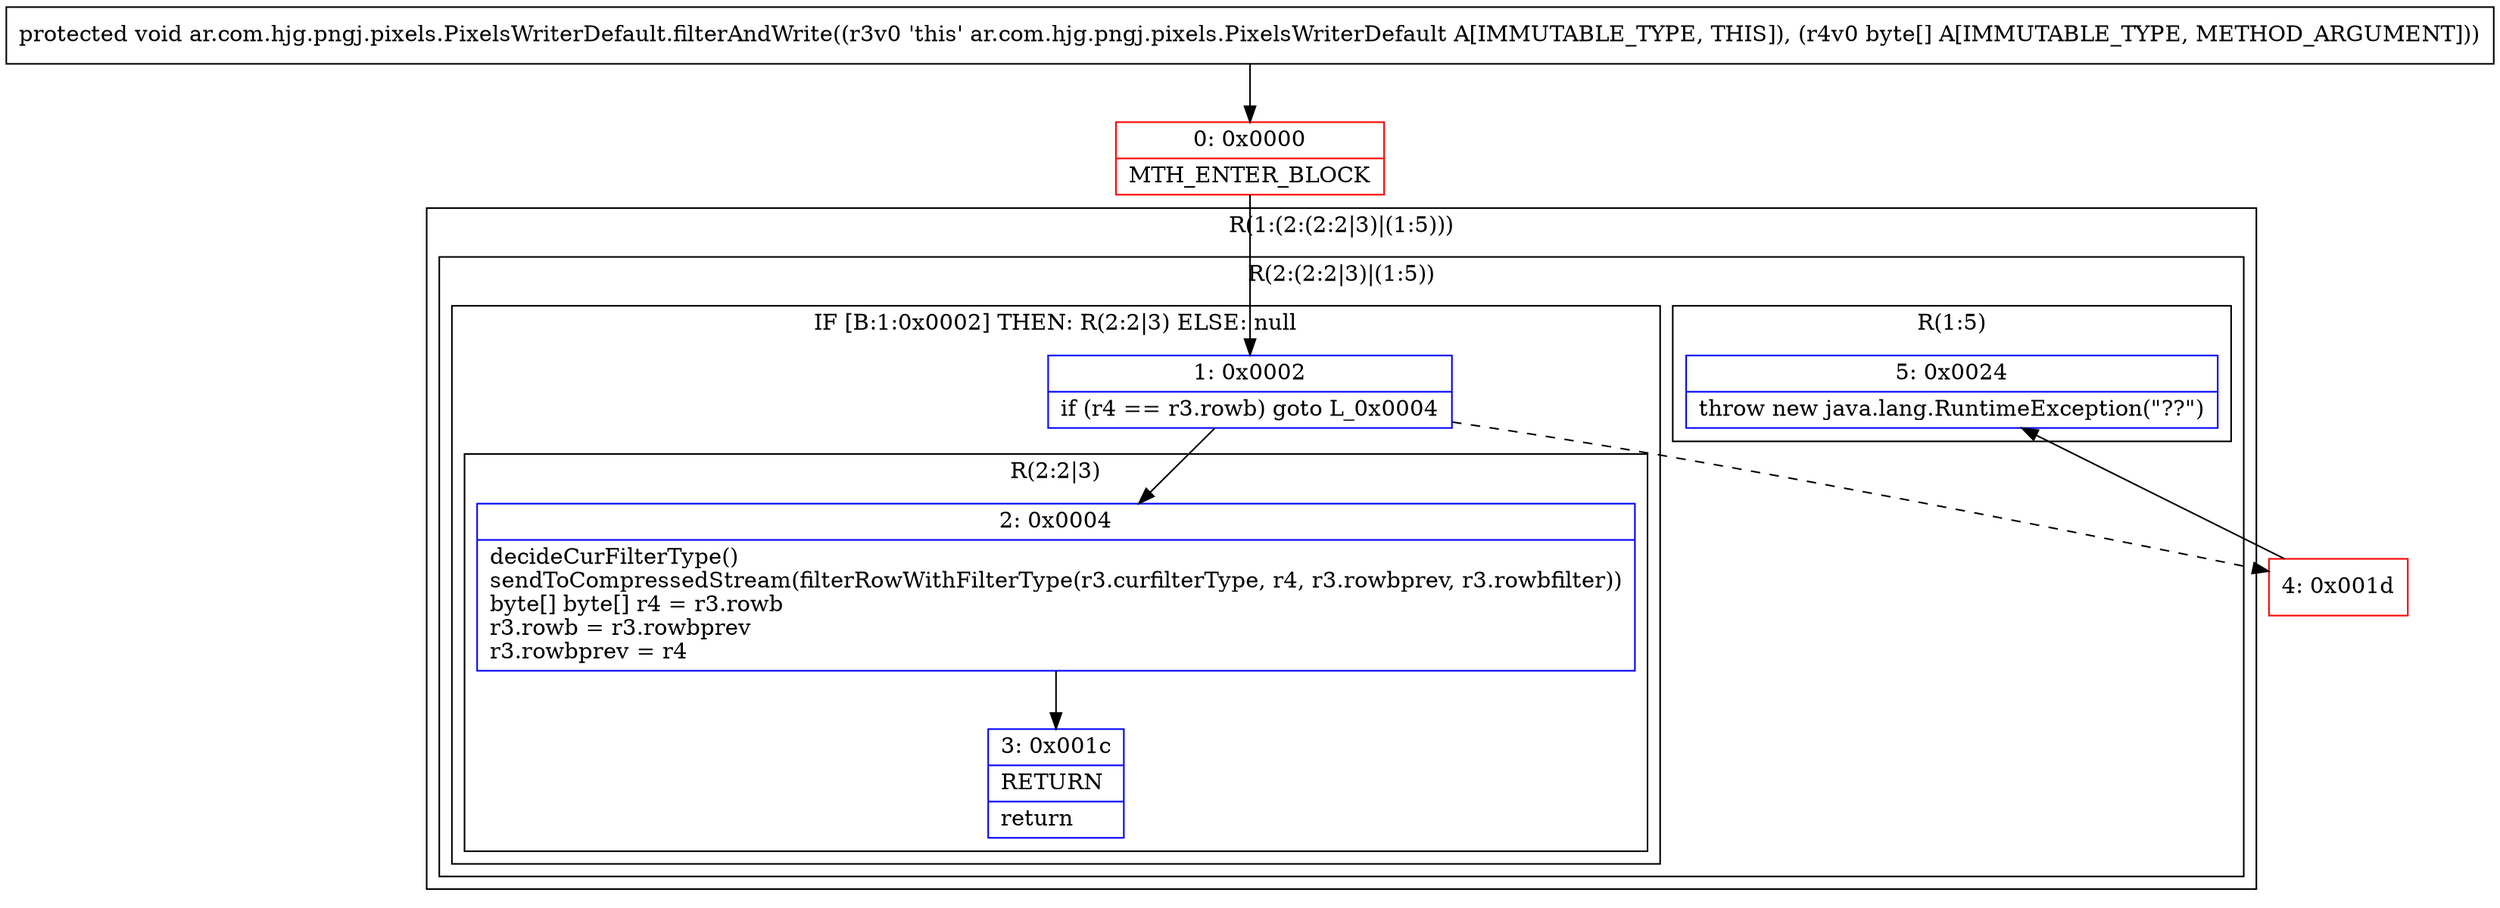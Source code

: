 digraph "CFG forar.com.hjg.pngj.pixels.PixelsWriterDefault.filterAndWrite([B)V" {
subgraph cluster_Region_819977447 {
label = "R(1:(2:(2:2|3)|(1:5)))";
node [shape=record,color=blue];
subgraph cluster_Region_890330418 {
label = "R(2:(2:2|3)|(1:5))";
node [shape=record,color=blue];
subgraph cluster_IfRegion_1901981855 {
label = "IF [B:1:0x0002] THEN: R(2:2|3) ELSE: null";
node [shape=record,color=blue];
Node_1 [shape=record,label="{1\:\ 0x0002|if (r4 == r3.rowb) goto L_0x0004\l}"];
subgraph cluster_Region_899049892 {
label = "R(2:2|3)";
node [shape=record,color=blue];
Node_2 [shape=record,label="{2\:\ 0x0004|decideCurFilterType()\lsendToCompressedStream(filterRowWithFilterType(r3.curfilterType, r4, r3.rowbprev, r3.rowbfilter))\lbyte[] byte[] r4 = r3.rowb\lr3.rowb = r3.rowbprev\lr3.rowbprev = r4\l}"];
Node_3 [shape=record,label="{3\:\ 0x001c|RETURN\l|return\l}"];
}
}
subgraph cluster_Region_959276287 {
label = "R(1:5)";
node [shape=record,color=blue];
Node_5 [shape=record,label="{5\:\ 0x0024|throw new java.lang.RuntimeException(\"??\")\l}"];
}
}
}
Node_0 [shape=record,color=red,label="{0\:\ 0x0000|MTH_ENTER_BLOCK\l}"];
Node_4 [shape=record,color=red,label="{4\:\ 0x001d}"];
MethodNode[shape=record,label="{protected void ar.com.hjg.pngj.pixels.PixelsWriterDefault.filterAndWrite((r3v0 'this' ar.com.hjg.pngj.pixels.PixelsWriterDefault A[IMMUTABLE_TYPE, THIS]), (r4v0 byte[] A[IMMUTABLE_TYPE, METHOD_ARGUMENT])) }"];
MethodNode -> Node_0;
Node_1 -> Node_2;
Node_1 -> Node_4[style=dashed];
Node_2 -> Node_3;
Node_0 -> Node_1;
Node_4 -> Node_5;
}

